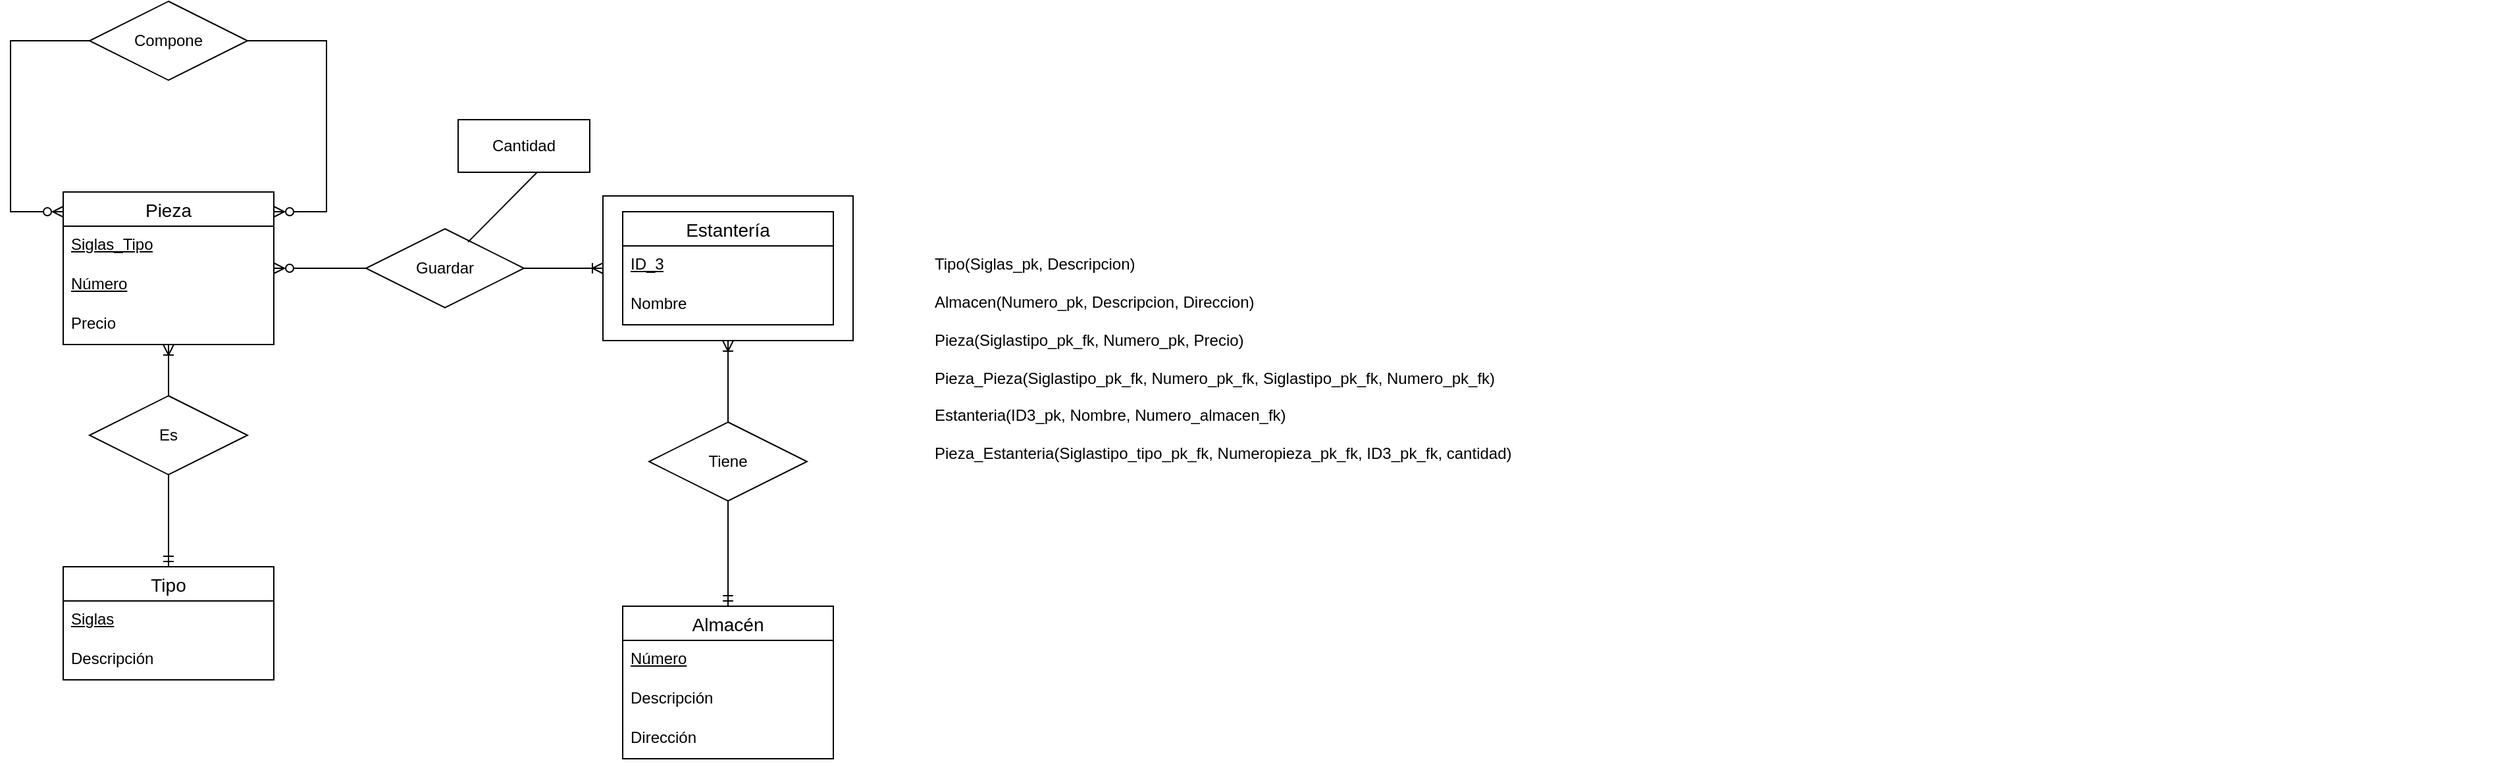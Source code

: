 <mxfile version="22.0.5" type="github">
  <diagram name="Página-1" id="MgPHbfp6EiS18CAXmIQC">
    <mxGraphModel dx="883" dy="505" grid="1" gridSize="10" guides="1" tooltips="1" connect="1" arrows="1" fold="1" page="1" pageScale="1" pageWidth="827" pageHeight="1169" math="0" shadow="0">
      <root>
        <mxCell id="0" />
        <mxCell id="1" parent="0" />
        <mxCell id="LVwWI6R3gd06gX0ruakY-1" value="Pieza" style="swimlane;fontStyle=0;childLayout=stackLayout;horizontal=1;startSize=26;horizontalStack=0;resizeParent=1;resizeParentMax=0;resizeLast=0;collapsible=1;marginBottom=0;align=center;fontSize=14;" parent="1" vertex="1">
          <mxGeometry x="140" y="235" width="160" height="116" as="geometry" />
        </mxCell>
        <mxCell id="LVwWI6R3gd06gX0ruakY-2" value="&lt;div&gt;&lt;u&gt;Siglas_Tipo&lt;/u&gt;&lt;/div&gt;&lt;div&gt;&lt;u&gt;&lt;br&gt;&lt;/u&gt;&lt;/div&gt;" style="text;strokeColor=none;fillColor=none;spacingLeft=4;spacingRight=4;overflow=hidden;rotatable=0;points=[[0,0.5],[1,0.5]];portConstraint=eastwest;fontSize=12;whiteSpace=wrap;html=1;" parent="LVwWI6R3gd06gX0ruakY-1" vertex="1">
          <mxGeometry y="26" width="160" height="30" as="geometry" />
        </mxCell>
        <mxCell id="LVwWI6R3gd06gX0ruakY-3" value="&lt;u&gt;Número&lt;/u&gt;" style="text;strokeColor=none;fillColor=none;spacingLeft=4;spacingRight=4;overflow=hidden;rotatable=0;points=[[0,0.5],[1,0.5]];portConstraint=eastwest;fontSize=12;whiteSpace=wrap;html=1;" parent="LVwWI6R3gd06gX0ruakY-1" vertex="1">
          <mxGeometry y="56" width="160" height="30" as="geometry" />
        </mxCell>
        <mxCell id="LVwWI6R3gd06gX0ruakY-4" value="Precio" style="text;strokeColor=none;fillColor=none;spacingLeft=4;spacingRight=4;overflow=hidden;rotatable=0;points=[[0,0.5],[1,0.5]];portConstraint=eastwest;fontSize=12;whiteSpace=wrap;html=1;" parent="LVwWI6R3gd06gX0ruakY-1" vertex="1">
          <mxGeometry y="86" width="160" height="30" as="geometry" />
        </mxCell>
        <mxCell id="LVwWI6R3gd06gX0ruakY-5" value="Almacén" style="swimlane;fontStyle=0;childLayout=stackLayout;horizontal=1;startSize=26;horizontalStack=0;resizeParent=1;resizeParentMax=0;resizeLast=0;collapsible=1;marginBottom=0;align=center;fontSize=14;" parent="1" vertex="1">
          <mxGeometry x="565" y="550" width="160" height="116" as="geometry" />
        </mxCell>
        <mxCell id="LVwWI6R3gd06gX0ruakY-6" value="&lt;u&gt;Número&lt;/u&gt;" style="text;strokeColor=none;fillColor=none;spacingLeft=4;spacingRight=4;overflow=hidden;rotatable=0;points=[[0,0.5],[1,0.5]];portConstraint=eastwest;fontSize=12;whiteSpace=wrap;html=1;" parent="LVwWI6R3gd06gX0ruakY-5" vertex="1">
          <mxGeometry y="26" width="160" height="30" as="geometry" />
        </mxCell>
        <mxCell id="LVwWI6R3gd06gX0ruakY-7" value="Descripción" style="text;strokeColor=none;fillColor=none;spacingLeft=4;spacingRight=4;overflow=hidden;rotatable=0;points=[[0,0.5],[1,0.5]];portConstraint=eastwest;fontSize=12;whiteSpace=wrap;html=1;" parent="LVwWI6R3gd06gX0ruakY-5" vertex="1">
          <mxGeometry y="56" width="160" height="30" as="geometry" />
        </mxCell>
        <mxCell id="LVwWI6R3gd06gX0ruakY-8" value="Dirección" style="text;strokeColor=none;fillColor=none;spacingLeft=4;spacingRight=4;overflow=hidden;rotatable=0;points=[[0,0.5],[1,0.5]];portConstraint=eastwest;fontSize=12;whiteSpace=wrap;html=1;" parent="LVwWI6R3gd06gX0ruakY-5" vertex="1">
          <mxGeometry y="86" width="160" height="30" as="geometry" />
        </mxCell>
        <mxCell id="LVwWI6R3gd06gX0ruakY-9" value="" style="whiteSpace=wrap;html=1;align=center;" parent="1" vertex="1">
          <mxGeometry x="550" y="238" width="190" height="110" as="geometry" />
        </mxCell>
        <mxCell id="LVwWI6R3gd06gX0ruakY-10" value="Estantería" style="swimlane;fontStyle=0;childLayout=stackLayout;horizontal=1;startSize=26;horizontalStack=0;resizeParent=1;resizeParentMax=0;resizeLast=0;collapsible=1;marginBottom=0;align=center;fontSize=14;" parent="1" vertex="1">
          <mxGeometry x="565" y="250" width="160" height="86" as="geometry" />
        </mxCell>
        <mxCell id="LVwWI6R3gd06gX0ruakY-11" value="&lt;u&gt;ID_3&lt;/u&gt;" style="text;strokeColor=none;fillColor=none;spacingLeft=4;spacingRight=4;overflow=hidden;rotatable=0;points=[[0,0.5],[1,0.5]];portConstraint=eastwest;fontSize=12;whiteSpace=wrap;html=1;" parent="LVwWI6R3gd06gX0ruakY-10" vertex="1">
          <mxGeometry y="26" width="160" height="30" as="geometry" />
        </mxCell>
        <mxCell id="LVwWI6R3gd06gX0ruakY-12" value="Nombre" style="text;strokeColor=none;fillColor=none;spacingLeft=4;spacingRight=4;overflow=hidden;rotatable=0;points=[[0,0.5],[1,0.5]];portConstraint=eastwest;fontSize=12;whiteSpace=wrap;html=1;" parent="LVwWI6R3gd06gX0ruakY-10" vertex="1">
          <mxGeometry y="56" width="160" height="30" as="geometry" />
        </mxCell>
        <mxCell id="LVwWI6R3gd06gX0ruakY-13" value="Tipo" style="swimlane;fontStyle=0;childLayout=stackLayout;horizontal=1;startSize=26;horizontalStack=0;resizeParent=1;resizeParentMax=0;resizeLast=0;collapsible=1;marginBottom=0;align=center;fontSize=14;" parent="1" vertex="1">
          <mxGeometry x="140" y="520" width="160" height="86" as="geometry" />
        </mxCell>
        <mxCell id="LVwWI6R3gd06gX0ruakY-14" value="&lt;u&gt;Siglas&lt;/u&gt;" style="text;strokeColor=none;fillColor=none;spacingLeft=4;spacingRight=4;overflow=hidden;rotatable=0;points=[[0,0.5],[1,0.5]];portConstraint=eastwest;fontSize=12;whiteSpace=wrap;html=1;" parent="LVwWI6R3gd06gX0ruakY-13" vertex="1">
          <mxGeometry y="26" width="160" height="30" as="geometry" />
        </mxCell>
        <mxCell id="LVwWI6R3gd06gX0ruakY-15" value="Descripción" style="text;strokeColor=none;fillColor=none;spacingLeft=4;spacingRight=4;overflow=hidden;rotatable=0;points=[[0,0.5],[1,0.5]];portConstraint=eastwest;fontSize=12;whiteSpace=wrap;html=1;" parent="LVwWI6R3gd06gX0ruakY-13" vertex="1">
          <mxGeometry y="56" width="160" height="30" as="geometry" />
        </mxCell>
        <mxCell id="LVwWI6R3gd06gX0ruakY-16" style="edgeStyle=orthogonalEdgeStyle;rounded=0;orthogonalLoop=1;jettySize=auto;html=1;exitX=0;exitY=0.5;exitDx=0;exitDy=0;endArrow=ERzeroToMany;endFill=0;" parent="1" source="LVwWI6R3gd06gX0ruakY-18" edge="1">
          <mxGeometry relative="1" as="geometry">
            <mxPoint x="140" y="250" as="targetPoint" />
            <Array as="points">
              <mxPoint x="100" y="120" />
              <mxPoint x="100" y="250" />
            </Array>
          </mxGeometry>
        </mxCell>
        <mxCell id="LVwWI6R3gd06gX0ruakY-17" style="edgeStyle=orthogonalEdgeStyle;rounded=0;orthogonalLoop=1;jettySize=auto;html=1;exitX=1;exitY=0.5;exitDx=0;exitDy=0;endArrow=ERzeroToMany;endFill=0;" parent="1" source="LVwWI6R3gd06gX0ruakY-18" edge="1">
          <mxGeometry relative="1" as="geometry">
            <mxPoint x="300" y="250" as="targetPoint" />
            <Array as="points">
              <mxPoint x="340" y="120" />
              <mxPoint x="340" y="250" />
            </Array>
          </mxGeometry>
        </mxCell>
        <mxCell id="LVwWI6R3gd06gX0ruakY-18" value="Compone" style="shape=rhombus;perimeter=rhombusPerimeter;whiteSpace=wrap;html=1;align=center;" parent="1" vertex="1">
          <mxGeometry x="160" y="90" width="120" height="60" as="geometry" />
        </mxCell>
        <mxCell id="LVwWI6R3gd06gX0ruakY-19" style="edgeStyle=orthogonalEdgeStyle;rounded=0;orthogonalLoop=1;jettySize=auto;html=1;exitX=0.5;exitY=0;exitDx=0;exitDy=0;entryX=0.5;entryY=1;entryDx=0;entryDy=0;endArrow=ERoneToMany;endFill=0;" parent="1" source="LVwWI6R3gd06gX0ruakY-21" target="LVwWI6R3gd06gX0ruakY-9" edge="1">
          <mxGeometry relative="1" as="geometry" />
        </mxCell>
        <mxCell id="LVwWI6R3gd06gX0ruakY-20" style="edgeStyle=orthogonalEdgeStyle;rounded=0;orthogonalLoop=1;jettySize=auto;html=1;exitX=0.5;exitY=1;exitDx=0;exitDy=0;endArrow=ERmandOne;endFill=0;" parent="1" source="LVwWI6R3gd06gX0ruakY-21" target="LVwWI6R3gd06gX0ruakY-5" edge="1">
          <mxGeometry relative="1" as="geometry" />
        </mxCell>
        <mxCell id="LVwWI6R3gd06gX0ruakY-21" value="Tiene" style="shape=rhombus;perimeter=rhombusPerimeter;whiteSpace=wrap;html=1;align=center;" parent="1" vertex="1">
          <mxGeometry x="585" y="410" width="120" height="60" as="geometry" />
        </mxCell>
        <mxCell id="LVwWI6R3gd06gX0ruakY-22" style="edgeStyle=orthogonalEdgeStyle;rounded=0;orthogonalLoop=1;jettySize=auto;html=1;exitX=0;exitY=0.5;exitDx=0;exitDy=0;endArrow=ERzeroToMany;endFill=0;" parent="1" source="LVwWI6R3gd06gX0ruakY-24" target="LVwWI6R3gd06gX0ruakY-1" edge="1">
          <mxGeometry relative="1" as="geometry" />
        </mxCell>
        <mxCell id="LVwWI6R3gd06gX0ruakY-23" style="edgeStyle=orthogonalEdgeStyle;rounded=0;orthogonalLoop=1;jettySize=auto;html=1;exitX=1;exitY=0.5;exitDx=0;exitDy=0;entryX=0;entryY=0.5;entryDx=0;entryDy=0;endArrow=ERoneToMany;endFill=0;" parent="1" source="LVwWI6R3gd06gX0ruakY-24" target="LVwWI6R3gd06gX0ruakY-9" edge="1">
          <mxGeometry relative="1" as="geometry" />
        </mxCell>
        <mxCell id="LVwWI6R3gd06gX0ruakY-24" value="Guardar" style="shape=rhombus;perimeter=rhombusPerimeter;whiteSpace=wrap;html=1;align=center;" parent="1" vertex="1">
          <mxGeometry x="370" y="263" width="120" height="60" as="geometry" />
        </mxCell>
        <mxCell id="LVwWI6R3gd06gX0ruakY-25" style="edgeStyle=orthogonalEdgeStyle;rounded=0;orthogonalLoop=1;jettySize=auto;html=1;exitX=0.5;exitY=0;exitDx=0;exitDy=0;endArrow=ERoneToMany;endFill=0;" parent="1" source="LVwWI6R3gd06gX0ruakY-27" target="LVwWI6R3gd06gX0ruakY-1" edge="1">
          <mxGeometry relative="1" as="geometry" />
        </mxCell>
        <mxCell id="LVwWI6R3gd06gX0ruakY-26" style="edgeStyle=orthogonalEdgeStyle;rounded=0;orthogonalLoop=1;jettySize=auto;html=1;exitX=0.5;exitY=1;exitDx=0;exitDy=0;endArrow=ERmandOne;endFill=0;" parent="1" source="LVwWI6R3gd06gX0ruakY-27" target="LVwWI6R3gd06gX0ruakY-13" edge="1">
          <mxGeometry relative="1" as="geometry" />
        </mxCell>
        <mxCell id="LVwWI6R3gd06gX0ruakY-27" value="Es" style="shape=rhombus;perimeter=rhombusPerimeter;whiteSpace=wrap;html=1;align=center;" parent="1" vertex="1">
          <mxGeometry x="160" y="390" width="120" height="60" as="geometry" />
        </mxCell>
        <mxCell id="LVwWI6R3gd06gX0ruakY-28" value="Cantidad" style="whiteSpace=wrap;html=1;align=center;" parent="1" vertex="1">
          <mxGeometry x="440" y="180" width="100" height="40" as="geometry" />
        </mxCell>
        <mxCell id="LVwWI6R3gd06gX0ruakY-29" value="" style="endArrow=none;html=1;rounded=0;exitX=0.646;exitY=0.168;exitDx=0;exitDy=0;exitPerimeter=0;" parent="1" source="LVwWI6R3gd06gX0ruakY-24" edge="1">
          <mxGeometry width="50" height="50" relative="1" as="geometry">
            <mxPoint x="450" y="270" as="sourcePoint" />
            <mxPoint x="500" y="220" as="targetPoint" />
          </mxGeometry>
        </mxCell>
        <mxCell id="9g_RNMxOMtmnIyJCmTWr-1" value="&lt;div&gt;Tipo(Siglas_pk, Descripcion)&lt;/div&gt;&lt;div&gt;&lt;br&gt;&lt;/div&gt;&lt;div&gt;Almacen(Numero_pk, Descripcion, Direccion)&lt;/div&gt;&lt;div&gt;&lt;br&gt;&lt;/div&gt;&lt;div&gt;Pieza(Siglastipo_pk_fk, Numero_pk, Precio)&lt;/div&gt;&lt;div&gt;&lt;br&gt;&lt;/div&gt;&lt;div&gt;Pieza_Pieza(Siglastipo_pk_fk, Numero_pk_fk, Siglastipo_pk_fk, Numero_pk_fk)&lt;/div&gt;&lt;div&gt;&lt;br&gt;&lt;/div&gt;&lt;div&gt;Estanteria(ID3_pk, Nombre, Numero_almacen_fk)&lt;/div&gt;&lt;div&gt;&lt;br&gt;&lt;/div&gt;Pieza_Estanteria(Siglastipo_tipo_pk_fk, Numeropieza_pk_fk, ID3_pk_fk, cantidad)&lt;br&gt;&lt;br style=&quot;border-color: var(--border-color);&quot;&gt;" style="text;html=1;strokeColor=none;fillColor=none;align=left;verticalAlign=middle;whiteSpace=wrap;rounded=0;" parent="1" vertex="1">
          <mxGeometry x="800" y="267" width="1190" height="204" as="geometry" />
        </mxCell>
      </root>
    </mxGraphModel>
  </diagram>
</mxfile>
